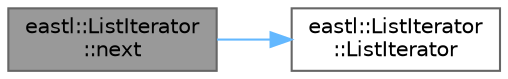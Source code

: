 digraph "eastl::ListIterator::next"
{
 // LATEX_PDF_SIZE
  bgcolor="transparent";
  edge [fontname=Helvetica,fontsize=10,labelfontname=Helvetica,labelfontsize=10];
  node [fontname=Helvetica,fontsize=10,shape=box,height=0.2,width=0.4];
  rankdir="LR";
  Node1 [id="Node000001",label="eastl::ListIterator\l::next",height=0.2,width=0.4,color="gray40", fillcolor="grey60", style="filled", fontcolor="black",tooltip=" "];
  Node1 -> Node2 [id="edge1_Node000001_Node000002",color="steelblue1",style="solid",tooltip=" "];
  Node2 [id="Node000002",label="eastl::ListIterator\l::ListIterator",height=0.2,width=0.4,color="grey40", fillcolor="white", style="filled",URL="$structeastl_1_1_list_iterator.html#a7b6dbf4de20dd8668330f2a045e0a699",tooltip=" "];
}
